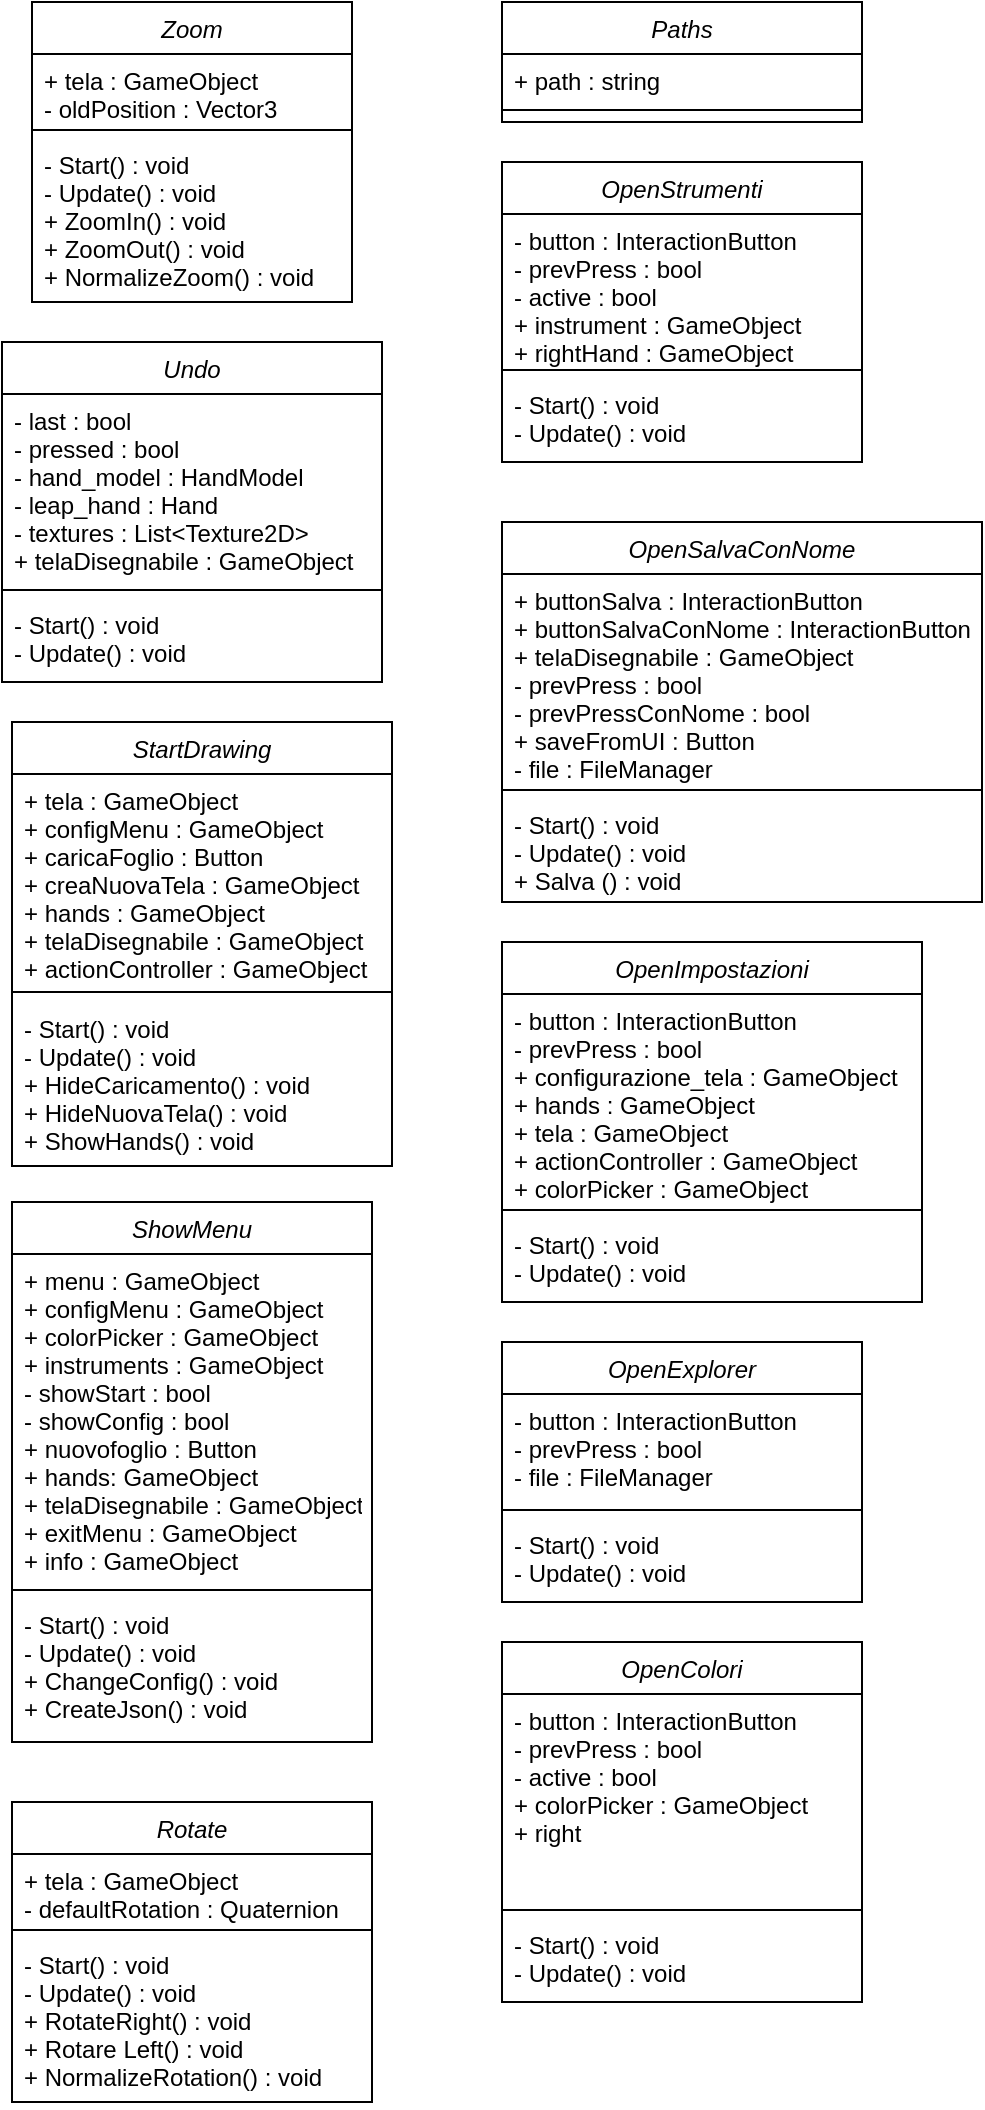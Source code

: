 <mxfile version="14.6.10" type="github">
  <diagram id="C5RBs43oDa-KdzZeNtuy" name="Page-1">
    <mxGraphModel dx="405" dy="712" grid="1" gridSize="10" guides="1" tooltips="1" connect="1" arrows="1" fold="1" page="1" pageScale="1" pageWidth="827" pageHeight="1169" math="0" shadow="0">
      <root>
        <mxCell id="WIyWlLk6GJQsqaUBKTNV-0" />
        <mxCell id="WIyWlLk6GJQsqaUBKTNV-1" parent="WIyWlLk6GJQsqaUBKTNV-0" />
        <mxCell id="zkfFHV4jXpPFQw0GAbJ--0" value="Zoom" style="swimlane;fontStyle=2;align=center;verticalAlign=top;childLayout=stackLayout;horizontal=1;startSize=26;horizontalStack=0;resizeParent=1;resizeLast=0;collapsible=1;marginBottom=0;rounded=0;shadow=0;strokeWidth=1;" parent="WIyWlLk6GJQsqaUBKTNV-1" vertex="1">
          <mxGeometry x="55" y="40" width="160" height="150" as="geometry">
            <mxRectangle x="230" y="140" width="160" height="26" as="alternateBounds" />
          </mxGeometry>
        </mxCell>
        <mxCell id="zkfFHV4jXpPFQw0GAbJ--1" value="+ tela : GameObject&#xa;- oldPosition : Vector3 " style="text;align=left;verticalAlign=top;spacingLeft=4;spacingRight=4;overflow=hidden;rotatable=0;points=[[0,0.5],[1,0.5]];portConstraint=eastwest;" parent="zkfFHV4jXpPFQw0GAbJ--0" vertex="1">
          <mxGeometry y="26" width="160" height="34" as="geometry" />
        </mxCell>
        <mxCell id="zkfFHV4jXpPFQw0GAbJ--4" value="" style="line;html=1;strokeWidth=1;align=left;verticalAlign=middle;spacingTop=-1;spacingLeft=3;spacingRight=3;rotatable=0;labelPosition=right;points=[];portConstraint=eastwest;" parent="zkfFHV4jXpPFQw0GAbJ--0" vertex="1">
          <mxGeometry y="60" width="160" height="8" as="geometry" />
        </mxCell>
        <mxCell id="zkfFHV4jXpPFQw0GAbJ--5" value="- Start() : void&#xa;- Update() : void&#xa;+ ZoomIn() : void&#xa;+ ZoomOut() : void&#xa;+ NormalizeZoom() : void" style="text;align=left;verticalAlign=top;spacingLeft=4;spacingRight=4;overflow=hidden;rotatable=0;points=[[0,0.5],[1,0.5]];portConstraint=eastwest;" parent="zkfFHV4jXpPFQw0GAbJ--0" vertex="1">
          <mxGeometry y="68" width="160" height="82" as="geometry" />
        </mxCell>
        <mxCell id="7XHn4DZ-H4VYJd7vNkH7-1" value="Undo" style="swimlane;fontStyle=2;align=center;verticalAlign=top;childLayout=stackLayout;horizontal=1;startSize=26;horizontalStack=0;resizeParent=1;resizeLast=0;collapsible=1;marginBottom=0;rounded=0;shadow=0;strokeWidth=1;" parent="WIyWlLk6GJQsqaUBKTNV-1" vertex="1">
          <mxGeometry x="40" y="210" width="190" height="170" as="geometry">
            <mxRectangle x="230" y="140" width="160" height="26" as="alternateBounds" />
          </mxGeometry>
        </mxCell>
        <mxCell id="7XHn4DZ-H4VYJd7vNkH7-2" value="- last : bool&#xa;- pressed : bool&#xa;- hand_model : HandModel&#xa;- leap_hand : Hand&#xa;- textures : List&lt;Texture2D&gt;&#xa;+ telaDisegnabile : GameObject" style="text;align=left;verticalAlign=top;spacingLeft=4;spacingRight=4;overflow=hidden;rotatable=0;points=[[0,0.5],[1,0.5]];portConstraint=eastwest;" parent="7XHn4DZ-H4VYJd7vNkH7-1" vertex="1">
          <mxGeometry y="26" width="190" height="94" as="geometry" />
        </mxCell>
        <mxCell id="7XHn4DZ-H4VYJd7vNkH7-3" value="" style="line;html=1;strokeWidth=1;align=left;verticalAlign=middle;spacingTop=-1;spacingLeft=3;spacingRight=3;rotatable=0;labelPosition=right;points=[];portConstraint=eastwest;" parent="7XHn4DZ-H4VYJd7vNkH7-1" vertex="1">
          <mxGeometry y="120" width="190" height="8" as="geometry" />
        </mxCell>
        <mxCell id="7XHn4DZ-H4VYJd7vNkH7-4" value="- Start() : void&#xa;- Update() : void" style="text;align=left;verticalAlign=top;spacingLeft=4;spacingRight=4;overflow=hidden;rotatable=0;points=[[0,0.5],[1,0.5]];portConstraint=eastwest;" parent="7XHn4DZ-H4VYJd7vNkH7-1" vertex="1">
          <mxGeometry y="128" width="190" height="42" as="geometry" />
        </mxCell>
        <mxCell id="7XHn4DZ-H4VYJd7vNkH7-9" value="StartDrawing" style="swimlane;fontStyle=2;align=center;verticalAlign=top;childLayout=stackLayout;horizontal=1;startSize=26;horizontalStack=0;resizeParent=1;resizeLast=0;collapsible=1;marginBottom=0;rounded=0;shadow=0;strokeWidth=1;" parent="WIyWlLk6GJQsqaUBKTNV-1" vertex="1">
          <mxGeometry x="45" y="400" width="190" height="222" as="geometry">
            <mxRectangle x="230" y="140" width="160" height="26" as="alternateBounds" />
          </mxGeometry>
        </mxCell>
        <mxCell id="7XHn4DZ-H4VYJd7vNkH7-10" value="+ tela : GameObject&#xa;+ configMenu : GameObject&#xa;+ caricaFoglio : Button&#xa;+ creaNuovaTela : GameObject&#xa;+ hands : GameObject&#xa;+ telaDisegnabile : GameObject&#xa;+ actionController : GameObject&#xa;" style="text;align=left;verticalAlign=top;spacingLeft=4;spacingRight=4;overflow=hidden;rotatable=0;points=[[0,0.5],[1,0.5]];portConstraint=eastwest;" parent="7XHn4DZ-H4VYJd7vNkH7-9" vertex="1">
          <mxGeometry y="26" width="190" height="104" as="geometry" />
        </mxCell>
        <mxCell id="7XHn4DZ-H4VYJd7vNkH7-11" value="" style="line;html=1;strokeWidth=1;align=left;verticalAlign=middle;spacingTop=-1;spacingLeft=3;spacingRight=3;rotatable=0;labelPosition=right;points=[];portConstraint=eastwest;" parent="7XHn4DZ-H4VYJd7vNkH7-9" vertex="1">
          <mxGeometry y="130" width="190" height="10" as="geometry" />
        </mxCell>
        <mxCell id="7XHn4DZ-H4VYJd7vNkH7-12" value="- Start() : void&#xa;- Update() : void&#xa;+ HideCaricamento() : void&#xa;+ HideNuovaTela() : void&#xa;+ ShowHands() : void" style="text;align=left;verticalAlign=top;spacingLeft=4;spacingRight=4;overflow=hidden;rotatable=0;points=[[0,0.5],[1,0.5]];portConstraint=eastwest;" parent="7XHn4DZ-H4VYJd7vNkH7-9" vertex="1">
          <mxGeometry y="140" width="190" height="82" as="geometry" />
        </mxCell>
        <mxCell id="7XHn4DZ-H4VYJd7vNkH7-13" value="ShowMenu" style="swimlane;fontStyle=2;align=center;verticalAlign=top;childLayout=stackLayout;horizontal=1;startSize=26;horizontalStack=0;resizeParent=1;resizeLast=0;collapsible=1;marginBottom=0;rounded=0;shadow=0;strokeWidth=1;" parent="WIyWlLk6GJQsqaUBKTNV-1" vertex="1">
          <mxGeometry x="45" y="640" width="180" height="270" as="geometry">
            <mxRectangle x="230" y="140" width="160" height="26" as="alternateBounds" />
          </mxGeometry>
        </mxCell>
        <mxCell id="7XHn4DZ-H4VYJd7vNkH7-14" value="+ menu : GameObject&#xa;+ configMenu : GameObject&#xa;+ colorPicker : GameObject&#xa;+ instruments : GameObject&#xa;- showStart : bool&#xa;- showConfig : bool&#xa;+ nuovofoglio : Button&#xa;+ hands: GameObject&#xa;+ telaDisegnabile : GameObject&#xa;+ exitMenu : GameObject&#xa;+ info : GameObject" style="text;align=left;verticalAlign=top;spacingLeft=4;spacingRight=4;overflow=hidden;rotatable=0;points=[[0,0.5],[1,0.5]];portConstraint=eastwest;" parent="7XHn4DZ-H4VYJd7vNkH7-13" vertex="1">
          <mxGeometry y="26" width="180" height="164" as="geometry" />
        </mxCell>
        <mxCell id="7XHn4DZ-H4VYJd7vNkH7-15" value="" style="line;html=1;strokeWidth=1;align=left;verticalAlign=middle;spacingTop=-1;spacingLeft=3;spacingRight=3;rotatable=0;labelPosition=right;points=[];portConstraint=eastwest;" parent="7XHn4DZ-H4VYJd7vNkH7-13" vertex="1">
          <mxGeometry y="190" width="180" height="8" as="geometry" />
        </mxCell>
        <mxCell id="7XHn4DZ-H4VYJd7vNkH7-16" value="- Start() : void&#xa;- Update() : void&#xa;+ ChangeConfig() : void&#xa;+ CreateJson() : void" style="text;align=left;verticalAlign=top;spacingLeft=4;spacingRight=4;overflow=hidden;rotatable=0;points=[[0,0.5],[1,0.5]];portConstraint=eastwest;" parent="7XHn4DZ-H4VYJd7vNkH7-13" vertex="1">
          <mxGeometry y="198" width="180" height="72" as="geometry" />
        </mxCell>
        <mxCell id="AvE2K1NfEVFAq9hO1QU2-0" value="Rotate" style="swimlane;fontStyle=2;align=center;verticalAlign=top;childLayout=stackLayout;horizontal=1;startSize=26;horizontalStack=0;resizeParent=1;resizeLast=0;collapsible=1;marginBottom=0;rounded=0;shadow=0;strokeWidth=1;" vertex="1" parent="WIyWlLk6GJQsqaUBKTNV-1">
          <mxGeometry x="45" y="940" width="180" height="150" as="geometry">
            <mxRectangle x="230" y="140" width="160" height="26" as="alternateBounds" />
          </mxGeometry>
        </mxCell>
        <mxCell id="AvE2K1NfEVFAq9hO1QU2-1" value="+ tela : GameObject&#xa;- defaultRotation : Quaternion" style="text;align=left;verticalAlign=top;spacingLeft=4;spacingRight=4;overflow=hidden;rotatable=0;points=[[0,0.5],[1,0.5]];portConstraint=eastwest;" vertex="1" parent="AvE2K1NfEVFAq9hO1QU2-0">
          <mxGeometry y="26" width="180" height="34" as="geometry" />
        </mxCell>
        <mxCell id="AvE2K1NfEVFAq9hO1QU2-2" value="" style="line;html=1;strokeWidth=1;align=left;verticalAlign=middle;spacingTop=-1;spacingLeft=3;spacingRight=3;rotatable=0;labelPosition=right;points=[];portConstraint=eastwest;" vertex="1" parent="AvE2K1NfEVFAq9hO1QU2-0">
          <mxGeometry y="60" width="180" height="8" as="geometry" />
        </mxCell>
        <mxCell id="AvE2K1NfEVFAq9hO1QU2-3" value="- Start() : void&#xa;- Update() : void&#xa;+ RotateRight() : void&#xa;+ Rotare Left() : void&#xa;+ NormalizeRotation() : void" style="text;align=left;verticalAlign=top;spacingLeft=4;spacingRight=4;overflow=hidden;rotatable=0;points=[[0,0.5],[1,0.5]];portConstraint=eastwest;" vertex="1" parent="AvE2K1NfEVFAq9hO1QU2-0">
          <mxGeometry y="68" width="180" height="82" as="geometry" />
        </mxCell>
        <mxCell id="AvE2K1NfEVFAq9hO1QU2-8" value="Paths" style="swimlane;fontStyle=2;align=center;verticalAlign=top;childLayout=stackLayout;horizontal=1;startSize=26;horizontalStack=0;resizeParent=1;resizeLast=0;collapsible=1;marginBottom=0;rounded=0;shadow=0;strokeWidth=1;" vertex="1" parent="WIyWlLk6GJQsqaUBKTNV-1">
          <mxGeometry x="290" y="40" width="180" height="60" as="geometry">
            <mxRectangle x="230" y="140" width="160" height="26" as="alternateBounds" />
          </mxGeometry>
        </mxCell>
        <mxCell id="AvE2K1NfEVFAq9hO1QU2-9" value="+ path : string" style="text;align=left;verticalAlign=top;spacingLeft=4;spacingRight=4;overflow=hidden;rotatable=0;points=[[0,0.5],[1,0.5]];portConstraint=eastwest;" vertex="1" parent="AvE2K1NfEVFAq9hO1QU2-8">
          <mxGeometry y="26" width="180" height="24" as="geometry" />
        </mxCell>
        <mxCell id="AvE2K1NfEVFAq9hO1QU2-10" value="" style="line;html=1;strokeWidth=1;align=left;verticalAlign=middle;spacingTop=-1;spacingLeft=3;spacingRight=3;rotatable=0;labelPosition=right;points=[];portConstraint=eastwest;" vertex="1" parent="AvE2K1NfEVFAq9hO1QU2-8">
          <mxGeometry y="50" width="180" height="8" as="geometry" />
        </mxCell>
        <mxCell id="AvE2K1NfEVFAq9hO1QU2-12" value="OpenStrumenti" style="swimlane;fontStyle=2;align=center;verticalAlign=top;childLayout=stackLayout;horizontal=1;startSize=26;horizontalStack=0;resizeParent=1;resizeLast=0;collapsible=1;marginBottom=0;rounded=0;shadow=0;strokeWidth=1;" vertex="1" parent="WIyWlLk6GJQsqaUBKTNV-1">
          <mxGeometry x="290" y="120" width="180" height="150" as="geometry">
            <mxRectangle x="230" y="140" width="160" height="26" as="alternateBounds" />
          </mxGeometry>
        </mxCell>
        <mxCell id="AvE2K1NfEVFAq9hO1QU2-13" value="- button : InteractionButton&#xa;- prevPress : bool&#xa;- active : bool&#xa;+ instrument : GameObject&#xa;+ rightHand : GameObject" style="text;align=left;verticalAlign=top;spacingLeft=4;spacingRight=4;overflow=hidden;rotatable=0;points=[[0,0.5],[1,0.5]];portConstraint=eastwest;" vertex="1" parent="AvE2K1NfEVFAq9hO1QU2-12">
          <mxGeometry y="26" width="180" height="74" as="geometry" />
        </mxCell>
        <mxCell id="AvE2K1NfEVFAq9hO1QU2-14" value="" style="line;html=1;strokeWidth=1;align=left;verticalAlign=middle;spacingTop=-1;spacingLeft=3;spacingRight=3;rotatable=0;labelPosition=right;points=[];portConstraint=eastwest;" vertex="1" parent="AvE2K1NfEVFAq9hO1QU2-12">
          <mxGeometry y="100" width="180" height="8" as="geometry" />
        </mxCell>
        <mxCell id="AvE2K1NfEVFAq9hO1QU2-17" value="- Start() : void&#xa;- Update() : void&#xa;" style="text;align=left;verticalAlign=top;spacingLeft=4;spacingRight=4;overflow=hidden;rotatable=0;points=[[0,0.5],[1,0.5]];portConstraint=eastwest;" vertex="1" parent="AvE2K1NfEVFAq9hO1QU2-12">
          <mxGeometry y="108" width="180" height="42" as="geometry" />
        </mxCell>
        <mxCell id="AvE2K1NfEVFAq9hO1QU2-18" value="OpenSalvaConNome" style="swimlane;fontStyle=2;align=center;verticalAlign=top;childLayout=stackLayout;horizontal=1;startSize=26;horizontalStack=0;resizeParent=1;resizeLast=0;collapsible=1;marginBottom=0;rounded=0;shadow=0;strokeWidth=1;" vertex="1" parent="WIyWlLk6GJQsqaUBKTNV-1">
          <mxGeometry x="290" y="300" width="240" height="190" as="geometry">
            <mxRectangle x="230" y="140" width="160" height="26" as="alternateBounds" />
          </mxGeometry>
        </mxCell>
        <mxCell id="AvE2K1NfEVFAq9hO1QU2-19" value="+ buttonSalva : InteractionButton&#xa;+ buttonSalvaConNome : InteractionButton&#xa;+ telaDisegnabile : GameObject&#xa;- prevPress : bool&#xa;- prevPressConNome : bool&#xa;+ saveFromUI : Button&#xa;- file : FileManager" style="text;align=left;verticalAlign=top;spacingLeft=4;spacingRight=4;overflow=hidden;rotatable=0;points=[[0,0.5],[1,0.5]];portConstraint=eastwest;" vertex="1" parent="AvE2K1NfEVFAq9hO1QU2-18">
          <mxGeometry y="26" width="240" height="104" as="geometry" />
        </mxCell>
        <mxCell id="AvE2K1NfEVFAq9hO1QU2-20" value="" style="line;html=1;strokeWidth=1;align=left;verticalAlign=middle;spacingTop=-1;spacingLeft=3;spacingRight=3;rotatable=0;labelPosition=right;points=[];portConstraint=eastwest;" vertex="1" parent="AvE2K1NfEVFAq9hO1QU2-18">
          <mxGeometry y="130" width="240" height="8" as="geometry" />
        </mxCell>
        <mxCell id="AvE2K1NfEVFAq9hO1QU2-21" value="- Start() : void&#xa;- Update() : void&#xa;+ Salva () : void" style="text;align=left;verticalAlign=top;spacingLeft=4;spacingRight=4;overflow=hidden;rotatable=0;points=[[0,0.5],[1,0.5]];portConstraint=eastwest;" vertex="1" parent="AvE2K1NfEVFAq9hO1QU2-18">
          <mxGeometry y="138" width="240" height="52" as="geometry" />
        </mxCell>
        <mxCell id="AvE2K1NfEVFAq9hO1QU2-22" value="OpenImpostazioni" style="swimlane;fontStyle=2;align=center;verticalAlign=top;childLayout=stackLayout;horizontal=1;startSize=26;horizontalStack=0;resizeParent=1;resizeLast=0;collapsible=1;marginBottom=0;rounded=0;shadow=0;strokeWidth=1;" vertex="1" parent="WIyWlLk6GJQsqaUBKTNV-1">
          <mxGeometry x="290" y="510" width="210" height="180" as="geometry">
            <mxRectangle x="230" y="140" width="160" height="26" as="alternateBounds" />
          </mxGeometry>
        </mxCell>
        <mxCell id="AvE2K1NfEVFAq9hO1QU2-23" value="- button : InteractionButton&#xa;- prevPress : bool&#xa;+ configurazione_tela : GameObject&#xa;+ hands : GameObject&#xa;+ tela : GameObject&#xa;+ actionController : GameObject&#xa;+ colorPicker : GameObject&#xa;" style="text;align=left;verticalAlign=top;spacingLeft=4;spacingRight=4;overflow=hidden;rotatable=0;points=[[0,0.5],[1,0.5]];portConstraint=eastwest;" vertex="1" parent="AvE2K1NfEVFAq9hO1QU2-22">
          <mxGeometry y="26" width="210" height="104" as="geometry" />
        </mxCell>
        <mxCell id="AvE2K1NfEVFAq9hO1QU2-24" value="" style="line;html=1;strokeWidth=1;align=left;verticalAlign=middle;spacingTop=-1;spacingLeft=3;spacingRight=3;rotatable=0;labelPosition=right;points=[];portConstraint=eastwest;" vertex="1" parent="AvE2K1NfEVFAq9hO1QU2-22">
          <mxGeometry y="130" width="210" height="8" as="geometry" />
        </mxCell>
        <mxCell id="AvE2K1NfEVFAq9hO1QU2-25" value="- Start() : void&#xa;- Update() : void" style="text;align=left;verticalAlign=top;spacingLeft=4;spacingRight=4;overflow=hidden;rotatable=0;points=[[0,0.5],[1,0.5]];portConstraint=eastwest;" vertex="1" parent="AvE2K1NfEVFAq9hO1QU2-22">
          <mxGeometry y="138" width="210" height="42" as="geometry" />
        </mxCell>
        <mxCell id="AvE2K1NfEVFAq9hO1QU2-26" value="OpenExplorer" style="swimlane;fontStyle=2;align=center;verticalAlign=top;childLayout=stackLayout;horizontal=1;startSize=26;horizontalStack=0;resizeParent=1;resizeLast=0;collapsible=1;marginBottom=0;rounded=0;shadow=0;strokeWidth=1;" vertex="1" parent="WIyWlLk6GJQsqaUBKTNV-1">
          <mxGeometry x="290" y="710" width="180" height="130" as="geometry">
            <mxRectangle x="230" y="140" width="160" height="26" as="alternateBounds" />
          </mxGeometry>
        </mxCell>
        <mxCell id="AvE2K1NfEVFAq9hO1QU2-27" value="- button : InteractionButton&#xa;- prevPress : bool&#xa;- file : FileManager&#xa;" style="text;align=left;verticalAlign=top;spacingLeft=4;spacingRight=4;overflow=hidden;rotatable=0;points=[[0,0.5],[1,0.5]];portConstraint=eastwest;" vertex="1" parent="AvE2K1NfEVFAq9hO1QU2-26">
          <mxGeometry y="26" width="180" height="54" as="geometry" />
        </mxCell>
        <mxCell id="AvE2K1NfEVFAq9hO1QU2-28" value="" style="line;html=1;strokeWidth=1;align=left;verticalAlign=middle;spacingTop=-1;spacingLeft=3;spacingRight=3;rotatable=0;labelPosition=right;points=[];portConstraint=eastwest;" vertex="1" parent="AvE2K1NfEVFAq9hO1QU2-26">
          <mxGeometry y="80" width="180" height="8" as="geometry" />
        </mxCell>
        <mxCell id="AvE2K1NfEVFAq9hO1QU2-29" value="- Start() : void&#xa;- Update() : void" style="text;align=left;verticalAlign=top;spacingLeft=4;spacingRight=4;overflow=hidden;rotatable=0;points=[[0,0.5],[1,0.5]];portConstraint=eastwest;" vertex="1" parent="AvE2K1NfEVFAq9hO1QU2-26">
          <mxGeometry y="88" width="180" height="42" as="geometry" />
        </mxCell>
        <mxCell id="AvE2K1NfEVFAq9hO1QU2-30" value="OpenColori" style="swimlane;fontStyle=2;align=center;verticalAlign=top;childLayout=stackLayout;horizontal=1;startSize=26;horizontalStack=0;resizeParent=1;resizeLast=0;collapsible=1;marginBottom=0;rounded=0;shadow=0;strokeWidth=1;" vertex="1" parent="WIyWlLk6GJQsqaUBKTNV-1">
          <mxGeometry x="290" y="860" width="180" height="180" as="geometry">
            <mxRectangle x="230" y="140" width="160" height="26" as="alternateBounds" />
          </mxGeometry>
        </mxCell>
        <mxCell id="AvE2K1NfEVFAq9hO1QU2-31" value="- button : InteractionButton&#xa;- prevPress : bool&#xa;- active : bool&#xa;+ colorPicker : GameObject&#xa;+ right&#xa;" style="text;align=left;verticalAlign=top;spacingLeft=4;spacingRight=4;overflow=hidden;rotatable=0;points=[[0,0.5],[1,0.5]];portConstraint=eastwest;" vertex="1" parent="AvE2K1NfEVFAq9hO1QU2-30">
          <mxGeometry y="26" width="180" height="104" as="geometry" />
        </mxCell>
        <mxCell id="AvE2K1NfEVFAq9hO1QU2-32" value="" style="line;html=1;strokeWidth=1;align=left;verticalAlign=middle;spacingTop=-1;spacingLeft=3;spacingRight=3;rotatable=0;labelPosition=right;points=[];portConstraint=eastwest;" vertex="1" parent="AvE2K1NfEVFAq9hO1QU2-30">
          <mxGeometry y="130" width="180" height="8" as="geometry" />
        </mxCell>
        <mxCell id="AvE2K1NfEVFAq9hO1QU2-33" value="- Start() : void&#xa;- Update() : void" style="text;align=left;verticalAlign=top;spacingLeft=4;spacingRight=4;overflow=hidden;rotatable=0;points=[[0,0.5],[1,0.5]];portConstraint=eastwest;" vertex="1" parent="AvE2K1NfEVFAq9hO1QU2-30">
          <mxGeometry y="138" width="180" height="42" as="geometry" />
        </mxCell>
      </root>
    </mxGraphModel>
  </diagram>
</mxfile>
